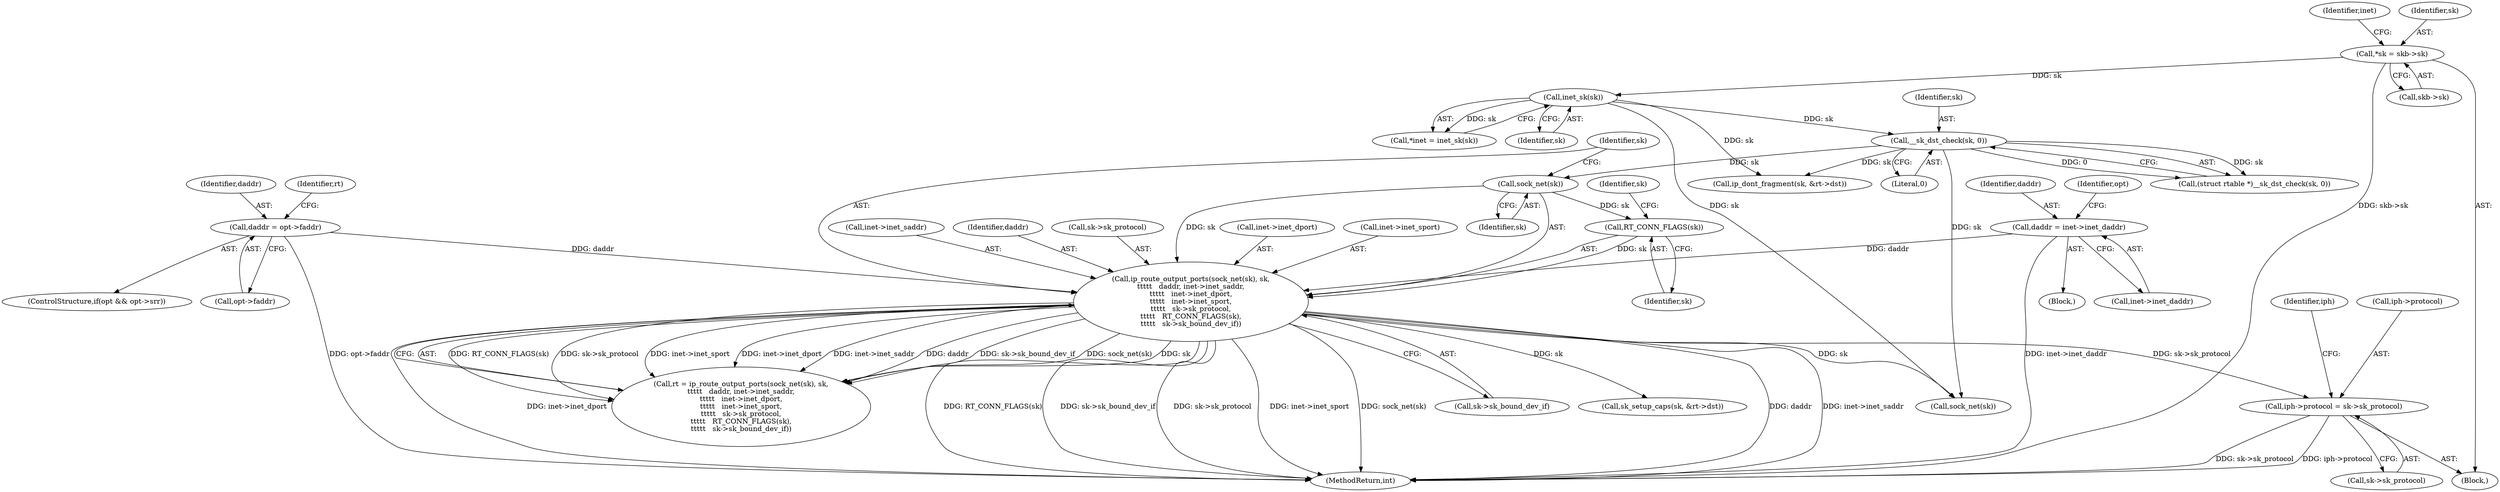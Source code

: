 digraph "0_linux_f6d8bd051c391c1c0458a30b2a7abcd939329259_22@pointer" {
"1000294" [label="(Call,iph->protocol = sk->sk_protocol)"];
"1000170" [label="(Call,ip_route_output_ports(sock_net(sk), sk,\n\t\t\t\t\t   daddr, inet->inet_saddr,\n\t\t\t\t\t   inet->inet_dport,\n\t\t\t\t\t   inet->inet_sport,\n\t\t\t\t\t   sk->sk_protocol,\n\t\t\t\t\t   RT_CONN_FLAGS(sk),\n\t\t\t\t\t   sk->sk_bound_dev_if))"];
"1000171" [label="(Call,sock_net(sk))"];
"1000143" [label="(Call,__sk_dst_check(sk, 0))"];
"1000118" [label="(Call,inet_sk(sk))"];
"1000110" [label="(Call,*sk = skb->sk)"];
"1000187" [label="(Call,RT_CONN_FLAGS(sk))"];
"1000163" [label="(Call,daddr = opt->faddr)"];
"1000152" [label="(Call,daddr = inet->inet_daddr)"];
"1000175" [label="(Call,inet->inet_saddr)"];
"1000157" [label="(ControlStructure,if(opt && opt->srr))"];
"1000154" [label="(Call,inet->inet_daddr)"];
"1000141" [label="(Call,(struct rtable *)__sk_dst_check(sk, 0))"];
"1000294" [label="(Call,iph->protocol = sk->sk_protocol)"];
"1000117" [label="(Identifier,inet)"];
"1000119" [label="(Identifier,sk)"];
"1000363" [label="(Call,sock_net(sk))"];
"1000110" [label="(Call,*sk = skb->sk)"];
"1000153" [label="(Identifier,daddr)"];
"1000168" [label="(Call,rt = ip_route_output_ports(sock_net(sk), sk,\n\t\t\t\t\t   daddr, inet->inet_saddr,\n\t\t\t\t\t   inet->inet_dport,\n\t\t\t\t\t   inet->inet_sport,\n\t\t\t\t\t   sk->sk_protocol,\n\t\t\t\t\t   RT_CONN_FLAGS(sk),\n\t\t\t\t\t   sk->sk_bound_dev_if))"];
"1000108" [label="(Block,)"];
"1000163" [label="(Call,daddr = opt->faddr)"];
"1000173" [label="(Identifier,sk)"];
"1000118" [label="(Call,inet_sk(sk))"];
"1000170" [label="(Call,ip_route_output_ports(sock_net(sk), sk,\n\t\t\t\t\t   daddr, inet->inet_saddr,\n\t\t\t\t\t   inet->inet_dport,\n\t\t\t\t\t   inet->inet_sport,\n\t\t\t\t\t   sk->sk_protocol,\n\t\t\t\t\t   RT_CONN_FLAGS(sk),\n\t\t\t\t\t   sk->sk_bound_dev_if))"];
"1000150" [label="(Block,)"];
"1000164" [label="(Identifier,daddr)"];
"1000111" [label="(Identifier,sk)"];
"1000174" [label="(Identifier,daddr)"];
"1000169" [label="(Identifier,rt)"];
"1000190" [label="(Identifier,sk)"];
"1000112" [label="(Call,skb->sk)"];
"1000165" [label="(Call,opt->faddr)"];
"1000145" [label="(Literal,0)"];
"1000298" [label="(Call,sk->sk_protocol)"];
"1000371" [label="(MethodReturn,int)"];
"1000184" [label="(Call,sk->sk_protocol)"];
"1000189" [label="(Call,sk->sk_bound_dev_if)"];
"1000187" [label="(Call,RT_CONN_FLAGS(sk))"];
"1000152" [label="(Call,daddr = inet->inet_daddr)"];
"1000196" [label="(Call,sk_setup_caps(sk, &rt->dst))"];
"1000303" [label="(Identifier,iph)"];
"1000178" [label="(Call,inet->inet_dport)"];
"1000116" [label="(Call,*inet = inet_sk(sk))"];
"1000295" [label="(Call,iph->protocol)"];
"1000171" [label="(Call,sock_net(sk))"];
"1000188" [label="(Identifier,sk)"];
"1000159" [label="(Identifier,opt)"];
"1000143" [label="(Call,__sk_dst_check(sk, 0))"];
"1000181" [label="(Call,inet->inet_sport)"];
"1000262" [label="(Call,ip_dont_fragment(sk, &rt->dst))"];
"1000172" [label="(Identifier,sk)"];
"1000144" [label="(Identifier,sk)"];
"1000294" -> "1000108"  [label="AST: "];
"1000294" -> "1000298"  [label="CFG: "];
"1000295" -> "1000294"  [label="AST: "];
"1000298" -> "1000294"  [label="AST: "];
"1000303" -> "1000294"  [label="CFG: "];
"1000294" -> "1000371"  [label="DDG: sk->sk_protocol"];
"1000294" -> "1000371"  [label="DDG: iph->protocol"];
"1000170" -> "1000294"  [label="DDG: sk->sk_protocol"];
"1000170" -> "1000168"  [label="AST: "];
"1000170" -> "1000189"  [label="CFG: "];
"1000171" -> "1000170"  [label="AST: "];
"1000173" -> "1000170"  [label="AST: "];
"1000174" -> "1000170"  [label="AST: "];
"1000175" -> "1000170"  [label="AST: "];
"1000178" -> "1000170"  [label="AST: "];
"1000181" -> "1000170"  [label="AST: "];
"1000184" -> "1000170"  [label="AST: "];
"1000187" -> "1000170"  [label="AST: "];
"1000189" -> "1000170"  [label="AST: "];
"1000168" -> "1000170"  [label="CFG: "];
"1000170" -> "1000371"  [label="DDG: inet->inet_dport"];
"1000170" -> "1000371"  [label="DDG: RT_CONN_FLAGS(sk)"];
"1000170" -> "1000371"  [label="DDG: sk->sk_bound_dev_if"];
"1000170" -> "1000371"  [label="DDG: sk->sk_protocol"];
"1000170" -> "1000371"  [label="DDG: inet->inet_sport"];
"1000170" -> "1000371"  [label="DDG: sock_net(sk)"];
"1000170" -> "1000371"  [label="DDG: daddr"];
"1000170" -> "1000371"  [label="DDG: inet->inet_saddr"];
"1000170" -> "1000168"  [label="DDG: RT_CONN_FLAGS(sk)"];
"1000170" -> "1000168"  [label="DDG: sk->sk_protocol"];
"1000170" -> "1000168"  [label="DDG: inet->inet_sport"];
"1000170" -> "1000168"  [label="DDG: inet->inet_dport"];
"1000170" -> "1000168"  [label="DDG: inet->inet_saddr"];
"1000170" -> "1000168"  [label="DDG: daddr"];
"1000170" -> "1000168"  [label="DDG: sk->sk_bound_dev_if"];
"1000170" -> "1000168"  [label="DDG: sock_net(sk)"];
"1000170" -> "1000168"  [label="DDG: sk"];
"1000171" -> "1000170"  [label="DDG: sk"];
"1000187" -> "1000170"  [label="DDG: sk"];
"1000163" -> "1000170"  [label="DDG: daddr"];
"1000152" -> "1000170"  [label="DDG: daddr"];
"1000170" -> "1000196"  [label="DDG: sk"];
"1000170" -> "1000363"  [label="DDG: sk"];
"1000171" -> "1000172"  [label="CFG: "];
"1000172" -> "1000171"  [label="AST: "];
"1000173" -> "1000171"  [label="CFG: "];
"1000143" -> "1000171"  [label="DDG: sk"];
"1000171" -> "1000187"  [label="DDG: sk"];
"1000143" -> "1000141"  [label="AST: "];
"1000143" -> "1000145"  [label="CFG: "];
"1000144" -> "1000143"  [label="AST: "];
"1000145" -> "1000143"  [label="AST: "];
"1000141" -> "1000143"  [label="CFG: "];
"1000143" -> "1000141"  [label="DDG: sk"];
"1000143" -> "1000141"  [label="DDG: 0"];
"1000118" -> "1000143"  [label="DDG: sk"];
"1000143" -> "1000262"  [label="DDG: sk"];
"1000143" -> "1000363"  [label="DDG: sk"];
"1000118" -> "1000116"  [label="AST: "];
"1000118" -> "1000119"  [label="CFG: "];
"1000119" -> "1000118"  [label="AST: "];
"1000116" -> "1000118"  [label="CFG: "];
"1000118" -> "1000116"  [label="DDG: sk"];
"1000110" -> "1000118"  [label="DDG: sk"];
"1000118" -> "1000262"  [label="DDG: sk"];
"1000118" -> "1000363"  [label="DDG: sk"];
"1000110" -> "1000108"  [label="AST: "];
"1000110" -> "1000112"  [label="CFG: "];
"1000111" -> "1000110"  [label="AST: "];
"1000112" -> "1000110"  [label="AST: "];
"1000117" -> "1000110"  [label="CFG: "];
"1000110" -> "1000371"  [label="DDG: skb->sk"];
"1000187" -> "1000188"  [label="CFG: "];
"1000188" -> "1000187"  [label="AST: "];
"1000190" -> "1000187"  [label="CFG: "];
"1000163" -> "1000157"  [label="AST: "];
"1000163" -> "1000165"  [label="CFG: "];
"1000164" -> "1000163"  [label="AST: "];
"1000165" -> "1000163"  [label="AST: "];
"1000169" -> "1000163"  [label="CFG: "];
"1000163" -> "1000371"  [label="DDG: opt->faddr"];
"1000152" -> "1000150"  [label="AST: "];
"1000152" -> "1000154"  [label="CFG: "];
"1000153" -> "1000152"  [label="AST: "];
"1000154" -> "1000152"  [label="AST: "];
"1000159" -> "1000152"  [label="CFG: "];
"1000152" -> "1000371"  [label="DDG: inet->inet_daddr"];
}
